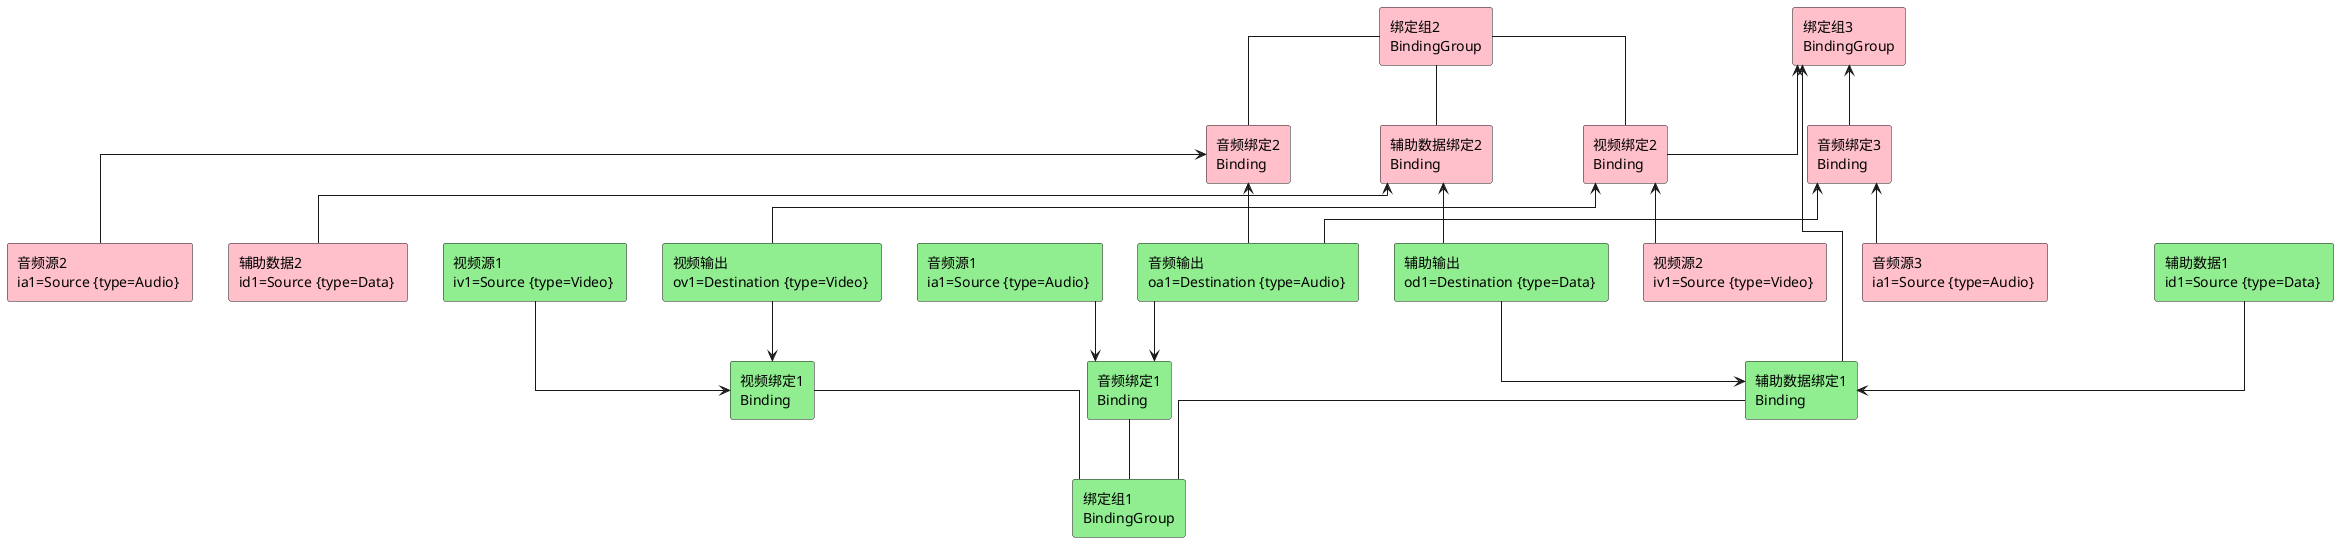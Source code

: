 @startuml

skinparam componentStyle rectangle
skinparam linetype ortho

[视频源1\niv1=Source {type=Video} ] as iv1 #lightgreen
[音频源1\nia1=Source {type=Audio} ] as ia1 #lightgreen
[辅助数据1\nid1=Source {type=Data} ] as id1 #lightgreen
[视频源2\niv1=Source {type=Video} ] as iv2 #pink
[音频源2\nia1=Source {type=Audio} ] as ia2 #pink
[音频源3\nia1=Source {type=Audio} ] as ia3 #pink
[辅助数据2\nid1=Source {type=Data} ] as id2 #pink
[视频输出\nov1=Destination {type=Video} ] as ov1 #lightgreen
[音频输出\noa1=Destination {type=Audio} ] as oa1 #lightgreen
[辅助输出\nod1=Destination {type=Data} ] as od1 #lightgreen
[视频绑定1\nBinding] as bv1 #lightgreen
[音频绑定1\nBinding] as ba1 #lightgreen
[辅助数据绑定1\nBinding] as bd1 #lightgreen
[视频绑定2\nBinding] as bv2 #pink
[音频绑定2\nBinding] as ba2 #pink
[音频绑定3\nBinding] as ba3 #pink
[辅助数据绑定2\nBinding] as bd2 #pink
[音频绑定3\nBinding] as ba3 #pink
[绑定组1\nBindingGroup] as bg1 #lightgreen
[绑定组2\nBindingGroup] as bg2 #pink
[绑定组3\nBindingGroup] as bg3 #pink

iv1 -down-> bv1
iv2 -up-> bv2
ov1 -up-> bv2
ov1 -down-> bv1
ia1 -down-> ba1
ia2 -up-> ba2
oa1 -up-> ba2
oa1 -down-> ba1
id1 -down-> bd1
id2 -up-> bd2
od1 -up-> bd2
od1 -down-> bd1

ia3 -up-> ba3
oa1 -up-> ba3
ba3 -up-> bg3
bv2 -up-> bg3
bd1 -up-> bg3

bv2 -up- bg2
ba2 -up- bg2
bd2 -up- bg2
bv1 -down- bg1
ba1 -down- bg1
bd1 -down- bg1

@enduml
